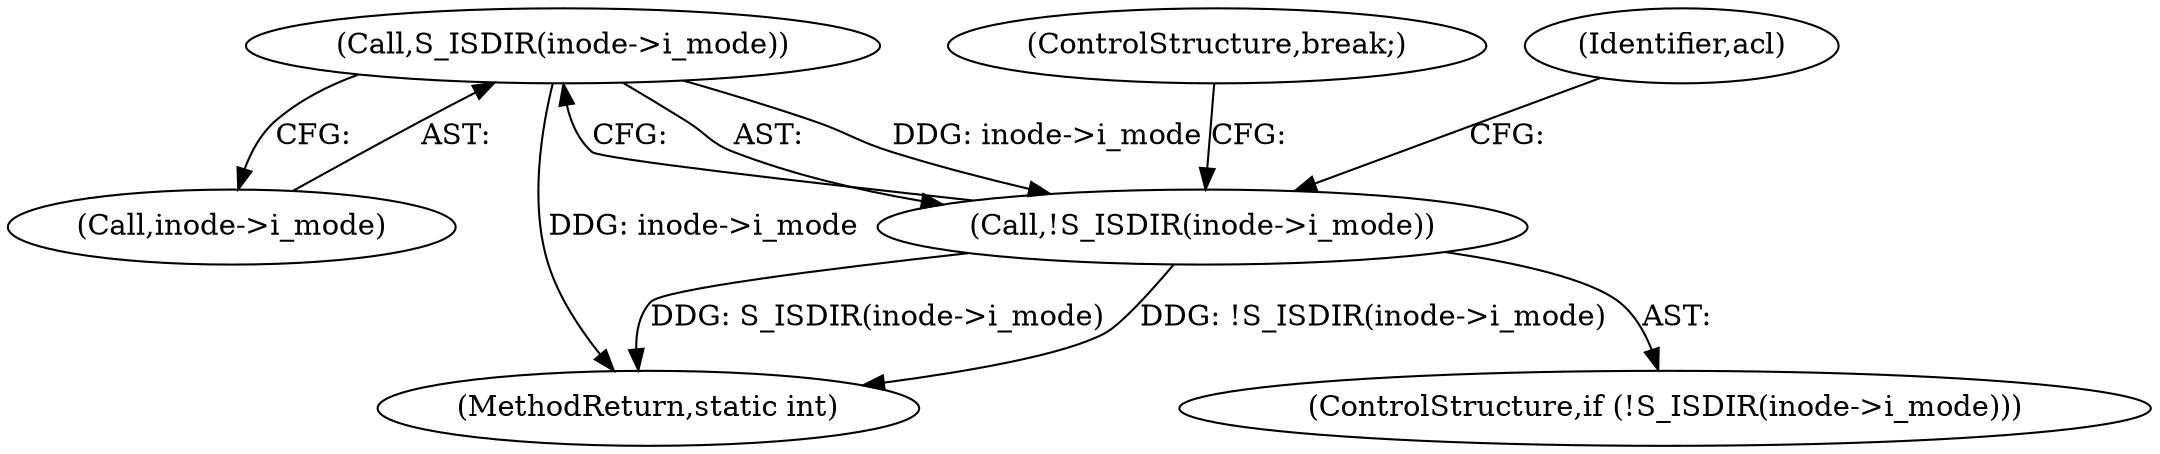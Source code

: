 digraph "0_linux_073931017b49d9458aa351605b43a7e34598caef_4@pointer" {
"1000159" [label="(Call,S_ISDIR(inode->i_mode))"];
"1000158" [label="(Call,!S_ISDIR(inode->i_mode))"];
"1000160" [label="(Call,inode->i_mode)"];
"1000159" [label="(Call,S_ISDIR(inode->i_mode))"];
"1000157" [label="(ControlStructure,if (!S_ISDIR(inode->i_mode)))"];
"1000219" [label="(MethodReturn,static int)"];
"1000169" [label="(ControlStructure,break;)"];
"1000158" [label="(Call,!S_ISDIR(inode->i_mode))"];
"1000165" [label="(Identifier,acl)"];
"1000159" -> "1000158"  [label="AST: "];
"1000159" -> "1000160"  [label="CFG: "];
"1000160" -> "1000159"  [label="AST: "];
"1000158" -> "1000159"  [label="CFG: "];
"1000159" -> "1000219"  [label="DDG: inode->i_mode"];
"1000159" -> "1000158"  [label="DDG: inode->i_mode"];
"1000158" -> "1000157"  [label="AST: "];
"1000165" -> "1000158"  [label="CFG: "];
"1000169" -> "1000158"  [label="CFG: "];
"1000158" -> "1000219"  [label="DDG: S_ISDIR(inode->i_mode)"];
"1000158" -> "1000219"  [label="DDG: !S_ISDIR(inode->i_mode)"];
}
